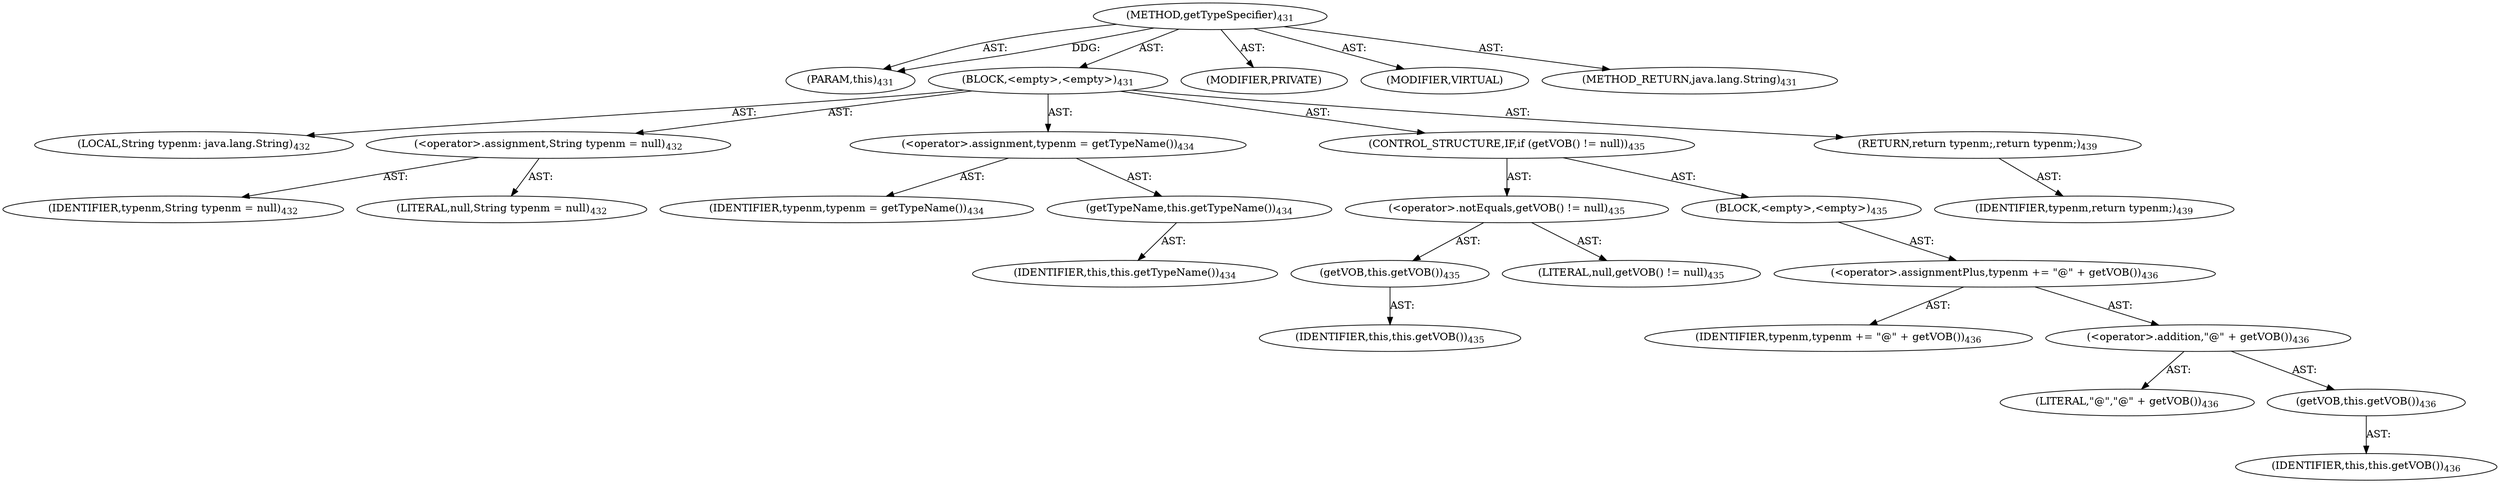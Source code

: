 digraph "getTypeSpecifier" {  
"111669149718" [label = <(METHOD,getTypeSpecifier)<SUB>431</SUB>> ]
"115964116996" [label = <(PARAM,this)<SUB>431</SUB>> ]
"25769803814" [label = <(BLOCK,&lt;empty&gt;,&lt;empty&gt;)<SUB>431</SUB>> ]
"94489280518" [label = <(LOCAL,String typenm: java.lang.String)<SUB>432</SUB>> ]
"30064771174" [label = <(&lt;operator&gt;.assignment,String typenm = null)<SUB>432</SUB>> ]
"68719476820" [label = <(IDENTIFIER,typenm,String typenm = null)<SUB>432</SUB>> ]
"90194313224" [label = <(LITERAL,null,String typenm = null)<SUB>432</SUB>> ]
"30064771175" [label = <(&lt;operator&gt;.assignment,typenm = getTypeName())<SUB>434</SUB>> ]
"68719476821" [label = <(IDENTIFIER,typenm,typenm = getTypeName())<SUB>434</SUB>> ]
"30064771176" [label = <(getTypeName,this.getTypeName())<SUB>434</SUB>> ]
"68719476755" [label = <(IDENTIFIER,this,this.getTypeName())<SUB>434</SUB>> ]
"47244640270" [label = <(CONTROL_STRUCTURE,IF,if (getVOB() != null))<SUB>435</SUB>> ]
"30064771177" [label = <(&lt;operator&gt;.notEquals,getVOB() != null)<SUB>435</SUB>> ]
"30064771178" [label = <(getVOB,this.getVOB())<SUB>435</SUB>> ]
"68719476756" [label = <(IDENTIFIER,this,this.getVOB())<SUB>435</SUB>> ]
"90194313225" [label = <(LITERAL,null,getVOB() != null)<SUB>435</SUB>> ]
"25769803815" [label = <(BLOCK,&lt;empty&gt;,&lt;empty&gt;)<SUB>435</SUB>> ]
"30064771179" [label = <(&lt;operator&gt;.assignmentPlus,typenm += &quot;@&quot; + getVOB())<SUB>436</SUB>> ]
"68719476822" [label = <(IDENTIFIER,typenm,typenm += &quot;@&quot; + getVOB())<SUB>436</SUB>> ]
"30064771180" [label = <(&lt;operator&gt;.addition,&quot;@&quot; + getVOB())<SUB>436</SUB>> ]
"90194313226" [label = <(LITERAL,&quot;@&quot;,&quot;@&quot; + getVOB())<SUB>436</SUB>> ]
"30064771181" [label = <(getVOB,this.getVOB())<SUB>436</SUB>> ]
"68719476757" [label = <(IDENTIFIER,this,this.getVOB())<SUB>436</SUB>> ]
"146028888073" [label = <(RETURN,return typenm;,return typenm;)<SUB>439</SUB>> ]
"68719476823" [label = <(IDENTIFIER,typenm,return typenm;)<SUB>439</SUB>> ]
"133143986229" [label = <(MODIFIER,PRIVATE)> ]
"133143986230" [label = <(MODIFIER,VIRTUAL)> ]
"128849018902" [label = <(METHOD_RETURN,java.lang.String)<SUB>431</SUB>> ]
  "111669149718" -> "115964116996"  [ label = "AST: "] 
  "111669149718" -> "25769803814"  [ label = "AST: "] 
  "111669149718" -> "133143986229"  [ label = "AST: "] 
  "111669149718" -> "133143986230"  [ label = "AST: "] 
  "111669149718" -> "128849018902"  [ label = "AST: "] 
  "25769803814" -> "94489280518"  [ label = "AST: "] 
  "25769803814" -> "30064771174"  [ label = "AST: "] 
  "25769803814" -> "30064771175"  [ label = "AST: "] 
  "25769803814" -> "47244640270"  [ label = "AST: "] 
  "25769803814" -> "146028888073"  [ label = "AST: "] 
  "30064771174" -> "68719476820"  [ label = "AST: "] 
  "30064771174" -> "90194313224"  [ label = "AST: "] 
  "30064771175" -> "68719476821"  [ label = "AST: "] 
  "30064771175" -> "30064771176"  [ label = "AST: "] 
  "30064771176" -> "68719476755"  [ label = "AST: "] 
  "47244640270" -> "30064771177"  [ label = "AST: "] 
  "47244640270" -> "25769803815"  [ label = "AST: "] 
  "30064771177" -> "30064771178"  [ label = "AST: "] 
  "30064771177" -> "90194313225"  [ label = "AST: "] 
  "30064771178" -> "68719476756"  [ label = "AST: "] 
  "25769803815" -> "30064771179"  [ label = "AST: "] 
  "30064771179" -> "68719476822"  [ label = "AST: "] 
  "30064771179" -> "30064771180"  [ label = "AST: "] 
  "30064771180" -> "90194313226"  [ label = "AST: "] 
  "30064771180" -> "30064771181"  [ label = "AST: "] 
  "30064771181" -> "68719476757"  [ label = "AST: "] 
  "146028888073" -> "68719476823"  [ label = "AST: "] 
  "111669149718" -> "115964116996"  [ label = "DDG: "] 
}

